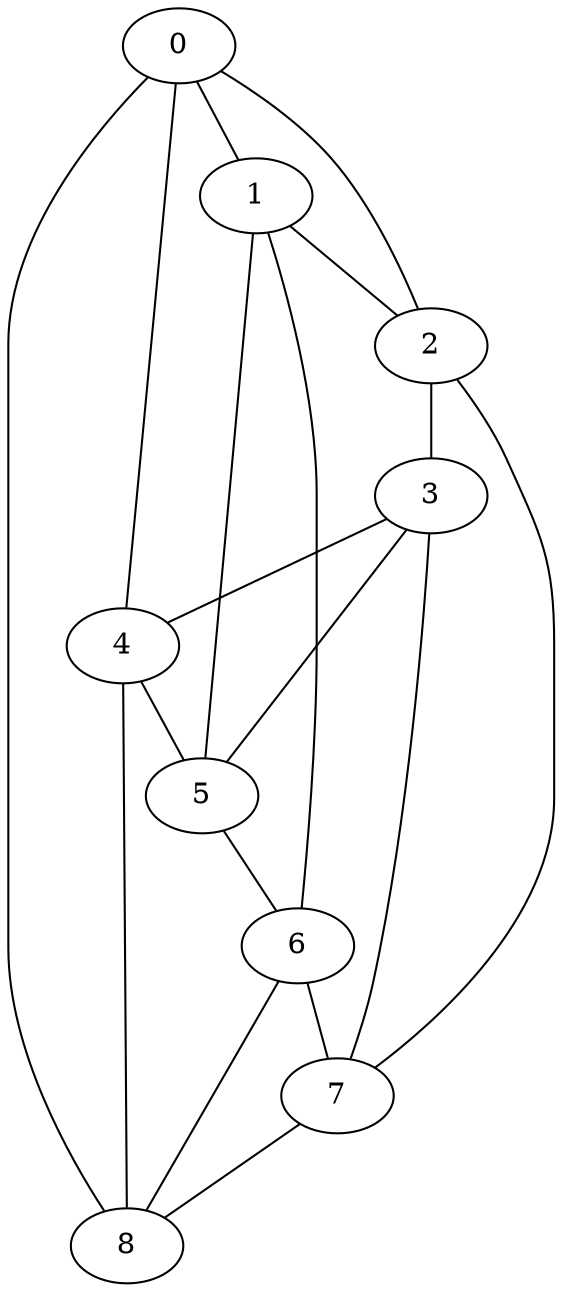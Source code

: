 graph g {0;1;2;3;4;5;6;7;8;0 -- 1;0 -- 2;0 -- 4;0 -- 8;1 -- 2;1 -- 5;1 -- 6;2 -- 3;2 -- 7;3 -- 4;3 -- 5;3 -- 7;4 -- 5;4 -- 8;5 -- 6;6 -- 7;6 -- 8;7 -- 8;}